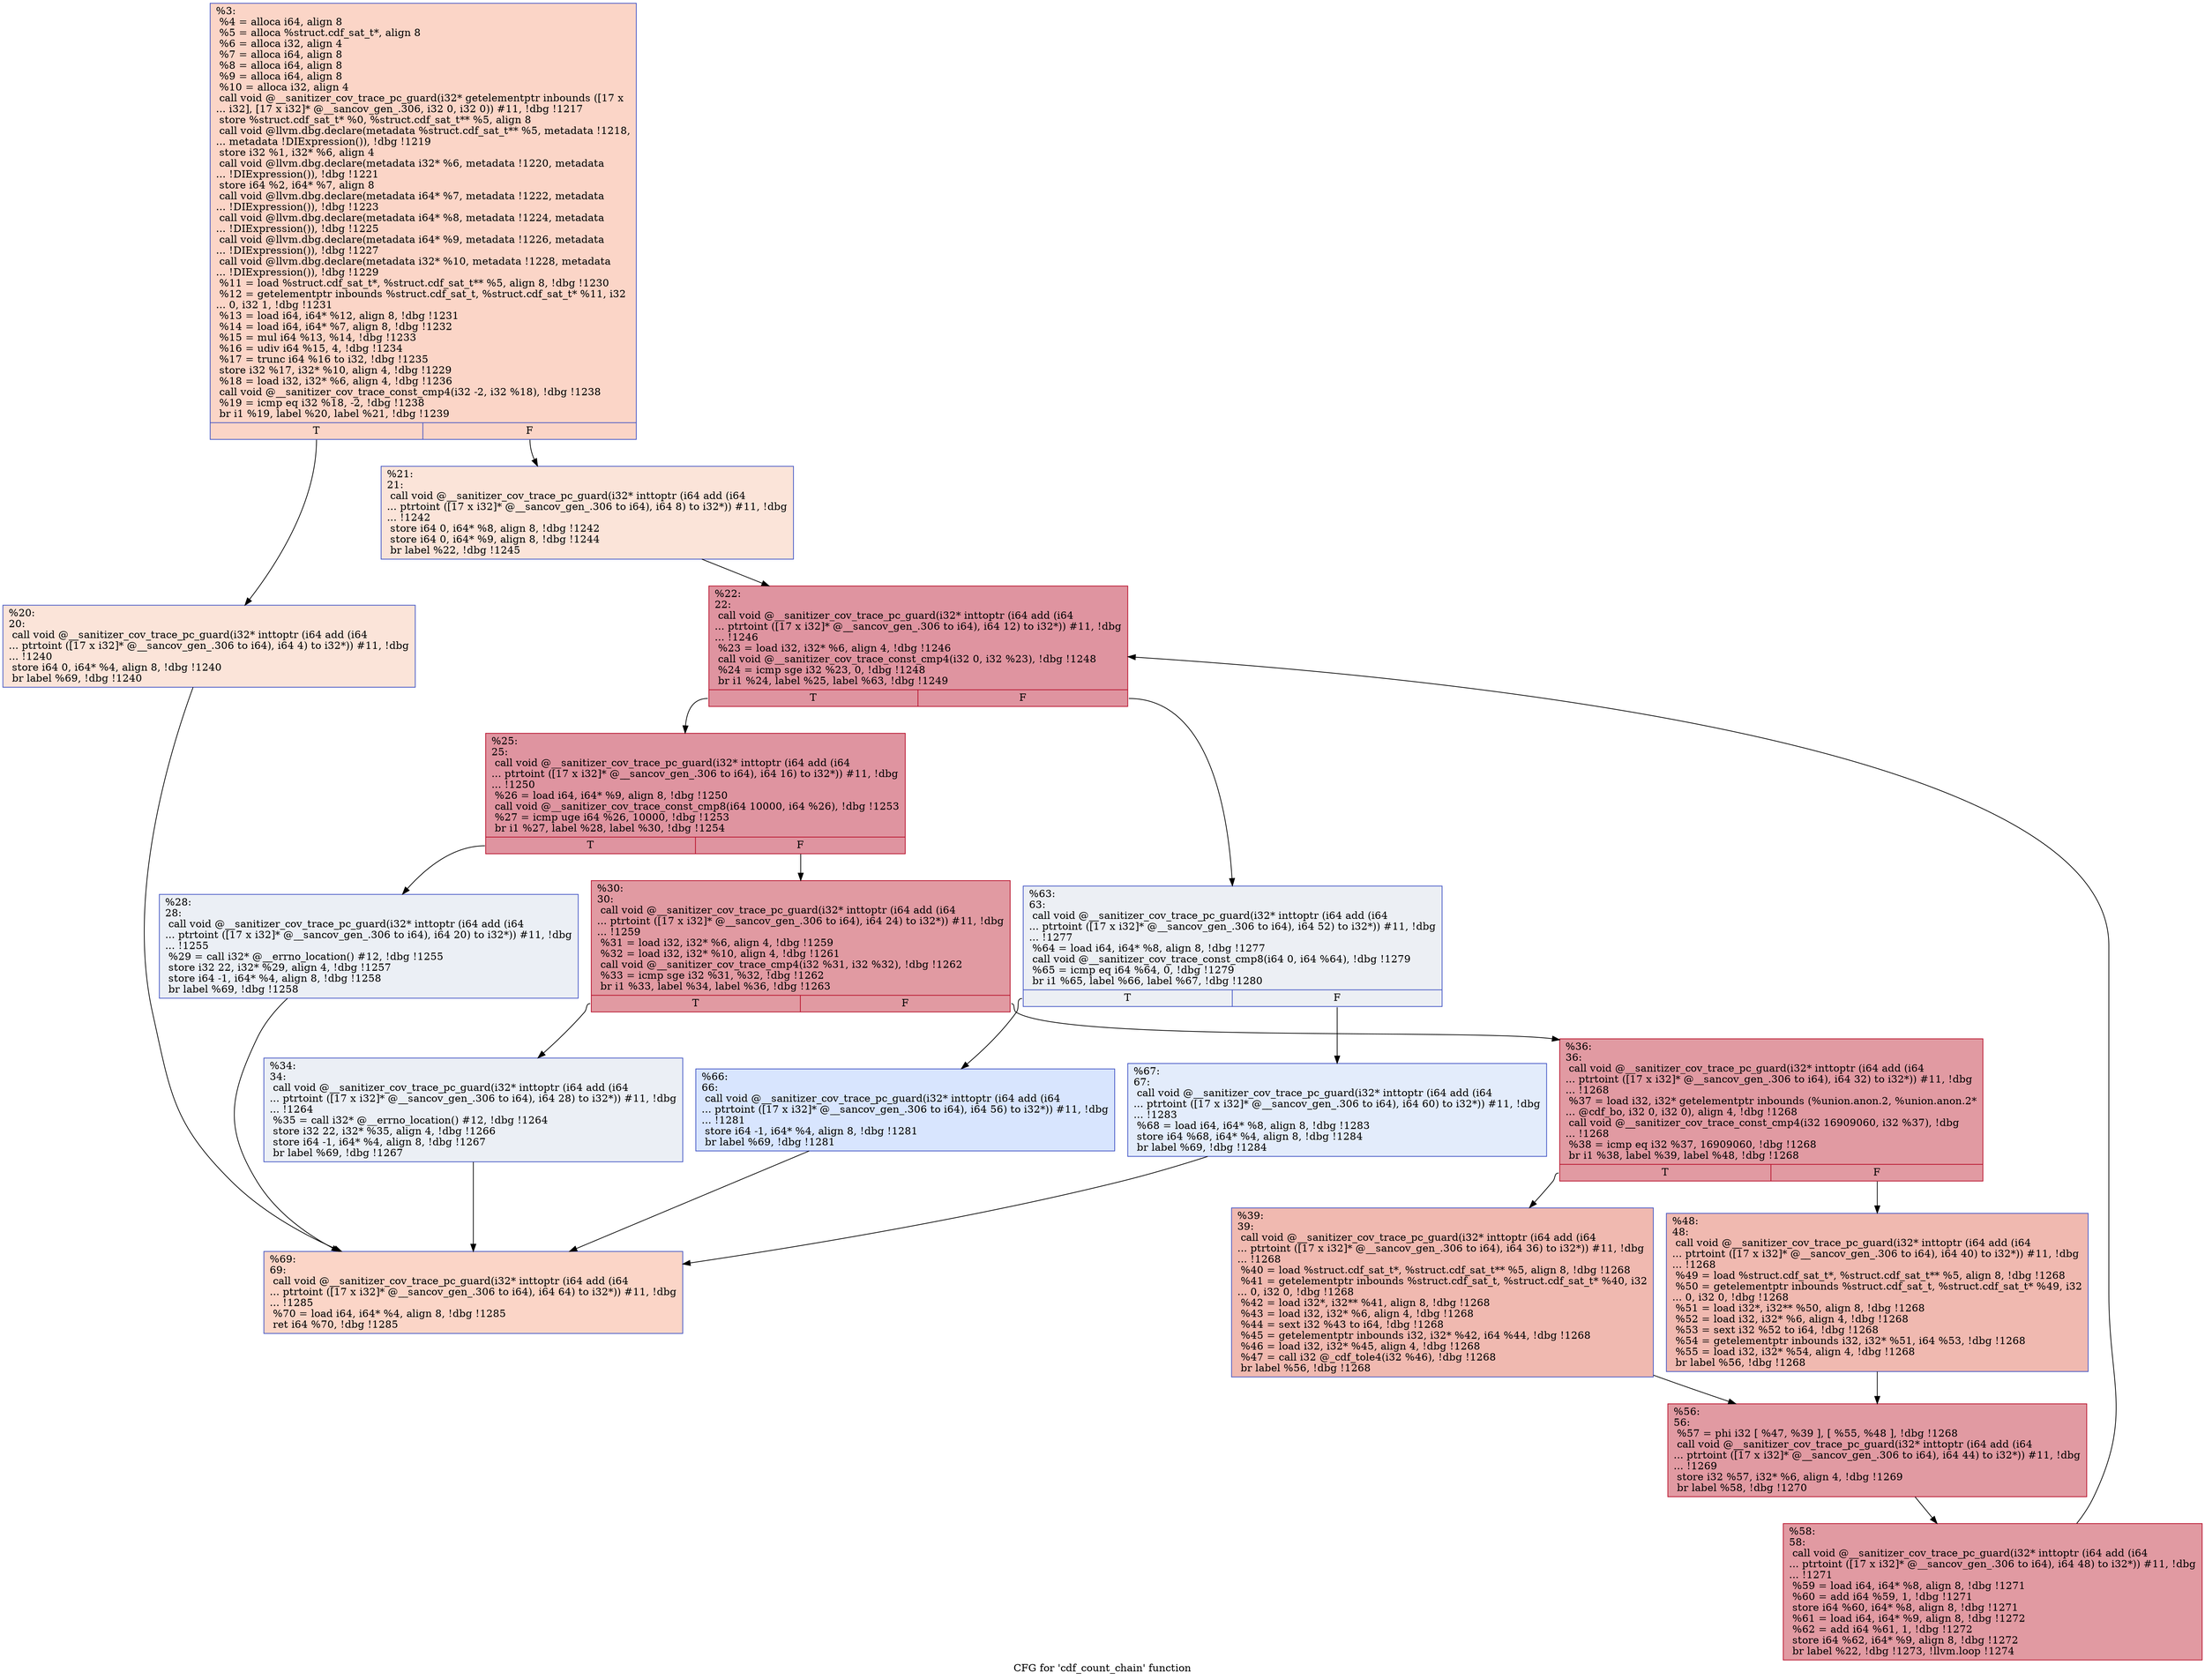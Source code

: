 digraph "CFG for 'cdf_count_chain' function" {
	label="CFG for 'cdf_count_chain' function";

	Node0x559c5cf9d990 [shape=record,color="#3d50c3ff", style=filled, fillcolor="#f5a08170",label="{%3:\l  %4 = alloca i64, align 8\l  %5 = alloca %struct.cdf_sat_t*, align 8\l  %6 = alloca i32, align 4\l  %7 = alloca i64, align 8\l  %8 = alloca i64, align 8\l  %9 = alloca i64, align 8\l  %10 = alloca i32, align 4\l  call void @__sanitizer_cov_trace_pc_guard(i32* getelementptr inbounds ([17 x\l... i32], [17 x i32]* @__sancov_gen_.306, i32 0, i32 0)) #11, !dbg !1217\l  store %struct.cdf_sat_t* %0, %struct.cdf_sat_t** %5, align 8\l  call void @llvm.dbg.declare(metadata %struct.cdf_sat_t** %5, metadata !1218,\l... metadata !DIExpression()), !dbg !1219\l  store i32 %1, i32* %6, align 4\l  call void @llvm.dbg.declare(metadata i32* %6, metadata !1220, metadata\l... !DIExpression()), !dbg !1221\l  store i64 %2, i64* %7, align 8\l  call void @llvm.dbg.declare(metadata i64* %7, metadata !1222, metadata\l... !DIExpression()), !dbg !1223\l  call void @llvm.dbg.declare(metadata i64* %8, metadata !1224, metadata\l... !DIExpression()), !dbg !1225\l  call void @llvm.dbg.declare(metadata i64* %9, metadata !1226, metadata\l... !DIExpression()), !dbg !1227\l  call void @llvm.dbg.declare(metadata i32* %10, metadata !1228, metadata\l... !DIExpression()), !dbg !1229\l  %11 = load %struct.cdf_sat_t*, %struct.cdf_sat_t** %5, align 8, !dbg !1230\l  %12 = getelementptr inbounds %struct.cdf_sat_t, %struct.cdf_sat_t* %11, i32\l... 0, i32 1, !dbg !1231\l  %13 = load i64, i64* %12, align 8, !dbg !1231\l  %14 = load i64, i64* %7, align 8, !dbg !1232\l  %15 = mul i64 %13, %14, !dbg !1233\l  %16 = udiv i64 %15, 4, !dbg !1234\l  %17 = trunc i64 %16 to i32, !dbg !1235\l  store i32 %17, i32* %10, align 4, !dbg !1229\l  %18 = load i32, i32* %6, align 4, !dbg !1236\l  call void @__sanitizer_cov_trace_const_cmp4(i32 -2, i32 %18), !dbg !1238\l  %19 = icmp eq i32 %18, -2, !dbg !1238\l  br i1 %19, label %20, label %21, !dbg !1239\l|{<s0>T|<s1>F}}"];
	Node0x559c5cf9d990:s0 -> Node0x559c5cf9daf0;
	Node0x559c5cf9d990:s1 -> Node0x559c5cf9db40;
	Node0x559c5cf9daf0 [shape=record,color="#3d50c3ff", style=filled, fillcolor="#f5c1a970",label="{%20:\l20:                                               \l  call void @__sanitizer_cov_trace_pc_guard(i32* inttoptr (i64 add (i64\l... ptrtoint ([17 x i32]* @__sancov_gen_.306 to i64), i64 4) to i32*)) #11, !dbg\l... !1240\l  store i64 0, i64* %4, align 8, !dbg !1240\l  br label %69, !dbg !1240\l}"];
	Node0x559c5cf9daf0 -> Node0x559c5cf9dfa0;
	Node0x559c5cf9db40 [shape=record,color="#3d50c3ff", style=filled, fillcolor="#f5c1a970",label="{%21:\l21:                                               \l  call void @__sanitizer_cov_trace_pc_guard(i32* inttoptr (i64 add (i64\l... ptrtoint ([17 x i32]* @__sancov_gen_.306 to i64), i64 8) to i32*)) #11, !dbg\l... !1242\l  store i64 0, i64* %8, align 8, !dbg !1242\l  store i64 0, i64* %9, align 8, !dbg !1244\l  br label %22, !dbg !1245\l}"];
	Node0x559c5cf9db40 -> Node0x559c5cf9db90;
	Node0x559c5cf9db90 [shape=record,color="#b70d28ff", style=filled, fillcolor="#b70d2870",label="{%22:\l22:                                               \l  call void @__sanitizer_cov_trace_pc_guard(i32* inttoptr (i64 add (i64\l... ptrtoint ([17 x i32]* @__sancov_gen_.306 to i64), i64 12) to i32*)) #11, !dbg\l... !1246\l  %23 = load i32, i32* %6, align 4, !dbg !1246\l  call void @__sanitizer_cov_trace_const_cmp4(i32 0, i32 %23), !dbg !1248\l  %24 = icmp sge i32 %23, 0, !dbg !1248\l  br i1 %24, label %25, label %63, !dbg !1249\l|{<s0>T|<s1>F}}"];
	Node0x559c5cf9db90:s0 -> Node0x559c5cf9dbe0;
	Node0x559c5cf9db90:s1 -> Node0x559c5cf9deb0;
	Node0x559c5cf9dbe0 [shape=record,color="#b70d28ff", style=filled, fillcolor="#b70d2870",label="{%25:\l25:                                               \l  call void @__sanitizer_cov_trace_pc_guard(i32* inttoptr (i64 add (i64\l... ptrtoint ([17 x i32]* @__sancov_gen_.306 to i64), i64 16) to i32*)) #11, !dbg\l... !1250\l  %26 = load i64, i64* %9, align 8, !dbg !1250\l  call void @__sanitizer_cov_trace_const_cmp8(i64 10000, i64 %26), !dbg !1253\l  %27 = icmp uge i64 %26, 10000, !dbg !1253\l  br i1 %27, label %28, label %30, !dbg !1254\l|{<s0>T|<s1>F}}"];
	Node0x559c5cf9dbe0:s0 -> Node0x559c5cf9dc30;
	Node0x559c5cf9dbe0:s1 -> Node0x559c5cf9dc80;
	Node0x559c5cf9dc30 [shape=record,color="#3d50c3ff", style=filled, fillcolor="#d1dae970",label="{%28:\l28:                                               \l  call void @__sanitizer_cov_trace_pc_guard(i32* inttoptr (i64 add (i64\l... ptrtoint ([17 x i32]* @__sancov_gen_.306 to i64), i64 20) to i32*)) #11, !dbg\l... !1255\l  %29 = call i32* @__errno_location() #12, !dbg !1255\l  store i32 22, i32* %29, align 4, !dbg !1257\l  store i64 -1, i64* %4, align 8, !dbg !1258\l  br label %69, !dbg !1258\l}"];
	Node0x559c5cf9dc30 -> Node0x559c5cf9dfa0;
	Node0x559c5cf9dc80 [shape=record,color="#b70d28ff", style=filled, fillcolor="#bb1b2c70",label="{%30:\l30:                                               \l  call void @__sanitizer_cov_trace_pc_guard(i32* inttoptr (i64 add (i64\l... ptrtoint ([17 x i32]* @__sancov_gen_.306 to i64), i64 24) to i32*)) #11, !dbg\l... !1259\l  %31 = load i32, i32* %6, align 4, !dbg !1259\l  %32 = load i32, i32* %10, align 4, !dbg !1261\l  call void @__sanitizer_cov_trace_cmp4(i32 %31, i32 %32), !dbg !1262\l  %33 = icmp sge i32 %31, %32, !dbg !1262\l  br i1 %33, label %34, label %36, !dbg !1263\l|{<s0>T|<s1>F}}"];
	Node0x559c5cf9dc80:s0 -> Node0x559c5cf9dcd0;
	Node0x559c5cf9dc80:s1 -> Node0x559c5cf9dd20;
	Node0x559c5cf9dcd0 [shape=record,color="#3d50c3ff", style=filled, fillcolor="#d1dae970",label="{%34:\l34:                                               \l  call void @__sanitizer_cov_trace_pc_guard(i32* inttoptr (i64 add (i64\l... ptrtoint ([17 x i32]* @__sancov_gen_.306 to i64), i64 28) to i32*)) #11, !dbg\l... !1264\l  %35 = call i32* @__errno_location() #12, !dbg !1264\l  store i32 22, i32* %35, align 4, !dbg !1266\l  store i64 -1, i64* %4, align 8, !dbg !1267\l  br label %69, !dbg !1267\l}"];
	Node0x559c5cf9dcd0 -> Node0x559c5cf9dfa0;
	Node0x559c5cf9dd20 [shape=record,color="#b70d28ff", style=filled, fillcolor="#bb1b2c70",label="{%36:\l36:                                               \l  call void @__sanitizer_cov_trace_pc_guard(i32* inttoptr (i64 add (i64\l... ptrtoint ([17 x i32]* @__sancov_gen_.306 to i64), i64 32) to i32*)) #11, !dbg\l... !1268\l  %37 = load i32, i32* getelementptr inbounds (%union.anon.2, %union.anon.2*\l... @cdf_bo, i32 0, i32 0), align 4, !dbg !1268\l  call void @__sanitizer_cov_trace_const_cmp4(i32 16909060, i32 %37), !dbg\l... !1268\l  %38 = icmp eq i32 %37, 16909060, !dbg !1268\l  br i1 %38, label %39, label %48, !dbg !1268\l|{<s0>T|<s1>F}}"];
	Node0x559c5cf9dd20:s0 -> Node0x559c5cf9dd70;
	Node0x559c5cf9dd20:s1 -> Node0x559c5cf9ddc0;
	Node0x559c5cf9dd70 [shape=record,color="#3d50c3ff", style=filled, fillcolor="#de614d70",label="{%39:\l39:                                               \l  call void @__sanitizer_cov_trace_pc_guard(i32* inttoptr (i64 add (i64\l... ptrtoint ([17 x i32]* @__sancov_gen_.306 to i64), i64 36) to i32*)) #11, !dbg\l... !1268\l  %40 = load %struct.cdf_sat_t*, %struct.cdf_sat_t** %5, align 8, !dbg !1268\l  %41 = getelementptr inbounds %struct.cdf_sat_t, %struct.cdf_sat_t* %40, i32\l... 0, i32 0, !dbg !1268\l  %42 = load i32*, i32** %41, align 8, !dbg !1268\l  %43 = load i32, i32* %6, align 4, !dbg !1268\l  %44 = sext i32 %43 to i64, !dbg !1268\l  %45 = getelementptr inbounds i32, i32* %42, i64 %44, !dbg !1268\l  %46 = load i32, i32* %45, align 4, !dbg !1268\l  %47 = call i32 @_cdf_tole4(i32 %46), !dbg !1268\l  br label %56, !dbg !1268\l}"];
	Node0x559c5cf9dd70 -> Node0x559c5cf9de10;
	Node0x559c5cf9ddc0 [shape=record,color="#3d50c3ff", style=filled, fillcolor="#de614d70",label="{%48:\l48:                                               \l  call void @__sanitizer_cov_trace_pc_guard(i32* inttoptr (i64 add (i64\l... ptrtoint ([17 x i32]* @__sancov_gen_.306 to i64), i64 40) to i32*)) #11, !dbg\l... !1268\l  %49 = load %struct.cdf_sat_t*, %struct.cdf_sat_t** %5, align 8, !dbg !1268\l  %50 = getelementptr inbounds %struct.cdf_sat_t, %struct.cdf_sat_t* %49, i32\l... 0, i32 0, !dbg !1268\l  %51 = load i32*, i32** %50, align 8, !dbg !1268\l  %52 = load i32, i32* %6, align 4, !dbg !1268\l  %53 = sext i32 %52 to i64, !dbg !1268\l  %54 = getelementptr inbounds i32, i32* %51, i64 %53, !dbg !1268\l  %55 = load i32, i32* %54, align 4, !dbg !1268\l  br label %56, !dbg !1268\l}"];
	Node0x559c5cf9ddc0 -> Node0x559c5cf9de10;
	Node0x559c5cf9de10 [shape=record,color="#b70d28ff", style=filled, fillcolor="#bb1b2c70",label="{%56:\l56:                                               \l  %57 = phi i32 [ %47, %39 ], [ %55, %48 ], !dbg !1268\l  call void @__sanitizer_cov_trace_pc_guard(i32* inttoptr (i64 add (i64\l... ptrtoint ([17 x i32]* @__sancov_gen_.306 to i64), i64 44) to i32*)) #11, !dbg\l... !1269\l  store i32 %57, i32* %6, align 4, !dbg !1269\l  br label %58, !dbg !1270\l}"];
	Node0x559c5cf9de10 -> Node0x559c5cf9de60;
	Node0x559c5cf9de60 [shape=record,color="#b70d28ff", style=filled, fillcolor="#bb1b2c70",label="{%58:\l58:                                               \l  call void @__sanitizer_cov_trace_pc_guard(i32* inttoptr (i64 add (i64\l... ptrtoint ([17 x i32]* @__sancov_gen_.306 to i64), i64 48) to i32*)) #11, !dbg\l... !1271\l  %59 = load i64, i64* %8, align 8, !dbg !1271\l  %60 = add i64 %59, 1, !dbg !1271\l  store i64 %60, i64* %8, align 8, !dbg !1271\l  %61 = load i64, i64* %9, align 8, !dbg !1272\l  %62 = add i64 %61, 1, !dbg !1272\l  store i64 %62, i64* %9, align 8, !dbg !1272\l  br label %22, !dbg !1273, !llvm.loop !1274\l}"];
	Node0x559c5cf9de60 -> Node0x559c5cf9db90;
	Node0x559c5cf9deb0 [shape=record,color="#3d50c3ff", style=filled, fillcolor="#d4dbe670",label="{%63:\l63:                                               \l  call void @__sanitizer_cov_trace_pc_guard(i32* inttoptr (i64 add (i64\l... ptrtoint ([17 x i32]* @__sancov_gen_.306 to i64), i64 52) to i32*)) #11, !dbg\l... !1277\l  %64 = load i64, i64* %8, align 8, !dbg !1277\l  call void @__sanitizer_cov_trace_const_cmp8(i64 0, i64 %64), !dbg !1279\l  %65 = icmp eq i64 %64, 0, !dbg !1279\l  br i1 %65, label %66, label %67, !dbg !1280\l|{<s0>T|<s1>F}}"];
	Node0x559c5cf9deb0:s0 -> Node0x559c5cf9df00;
	Node0x559c5cf9deb0:s1 -> Node0x559c5cf9df50;
	Node0x559c5cf9df00 [shape=record,color="#3d50c3ff", style=filled, fillcolor="#a7c5fe70",label="{%66:\l66:                                               \l  call void @__sanitizer_cov_trace_pc_guard(i32* inttoptr (i64 add (i64\l... ptrtoint ([17 x i32]* @__sancov_gen_.306 to i64), i64 56) to i32*)) #11, !dbg\l... !1281\l  store i64 -1, i64* %4, align 8, !dbg !1281\l  br label %69, !dbg !1281\l}"];
	Node0x559c5cf9df00 -> Node0x559c5cf9dfa0;
	Node0x559c5cf9df50 [shape=record,color="#3d50c3ff", style=filled, fillcolor="#bfd3f670",label="{%67:\l67:                                               \l  call void @__sanitizer_cov_trace_pc_guard(i32* inttoptr (i64 add (i64\l... ptrtoint ([17 x i32]* @__sancov_gen_.306 to i64), i64 60) to i32*)) #11, !dbg\l... !1283\l  %68 = load i64, i64* %8, align 8, !dbg !1283\l  store i64 %68, i64* %4, align 8, !dbg !1284\l  br label %69, !dbg !1284\l}"];
	Node0x559c5cf9df50 -> Node0x559c5cf9dfa0;
	Node0x559c5cf9dfa0 [shape=record,color="#3d50c3ff", style=filled, fillcolor="#f5a08170",label="{%69:\l69:                                               \l  call void @__sanitizer_cov_trace_pc_guard(i32* inttoptr (i64 add (i64\l... ptrtoint ([17 x i32]* @__sancov_gen_.306 to i64), i64 64) to i32*)) #11, !dbg\l... !1285\l  %70 = load i64, i64* %4, align 8, !dbg !1285\l  ret i64 %70, !dbg !1285\l}"];
}
